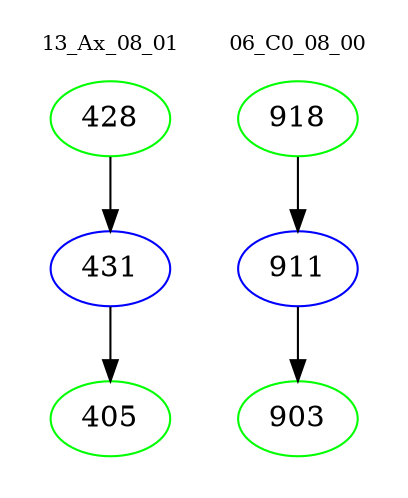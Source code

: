 digraph{
subgraph cluster_0 {
color = white
label = "13_Ax_08_01";
fontsize=10;
T0_428 [label="428", color="green"]
T0_428 -> T0_431 [color="black"]
T0_431 [label="431", color="blue"]
T0_431 -> T0_405 [color="black"]
T0_405 [label="405", color="green"]
}
subgraph cluster_1 {
color = white
label = "06_C0_08_00";
fontsize=10;
T1_918 [label="918", color="green"]
T1_918 -> T1_911 [color="black"]
T1_911 [label="911", color="blue"]
T1_911 -> T1_903 [color="black"]
T1_903 [label="903", color="green"]
}
}

